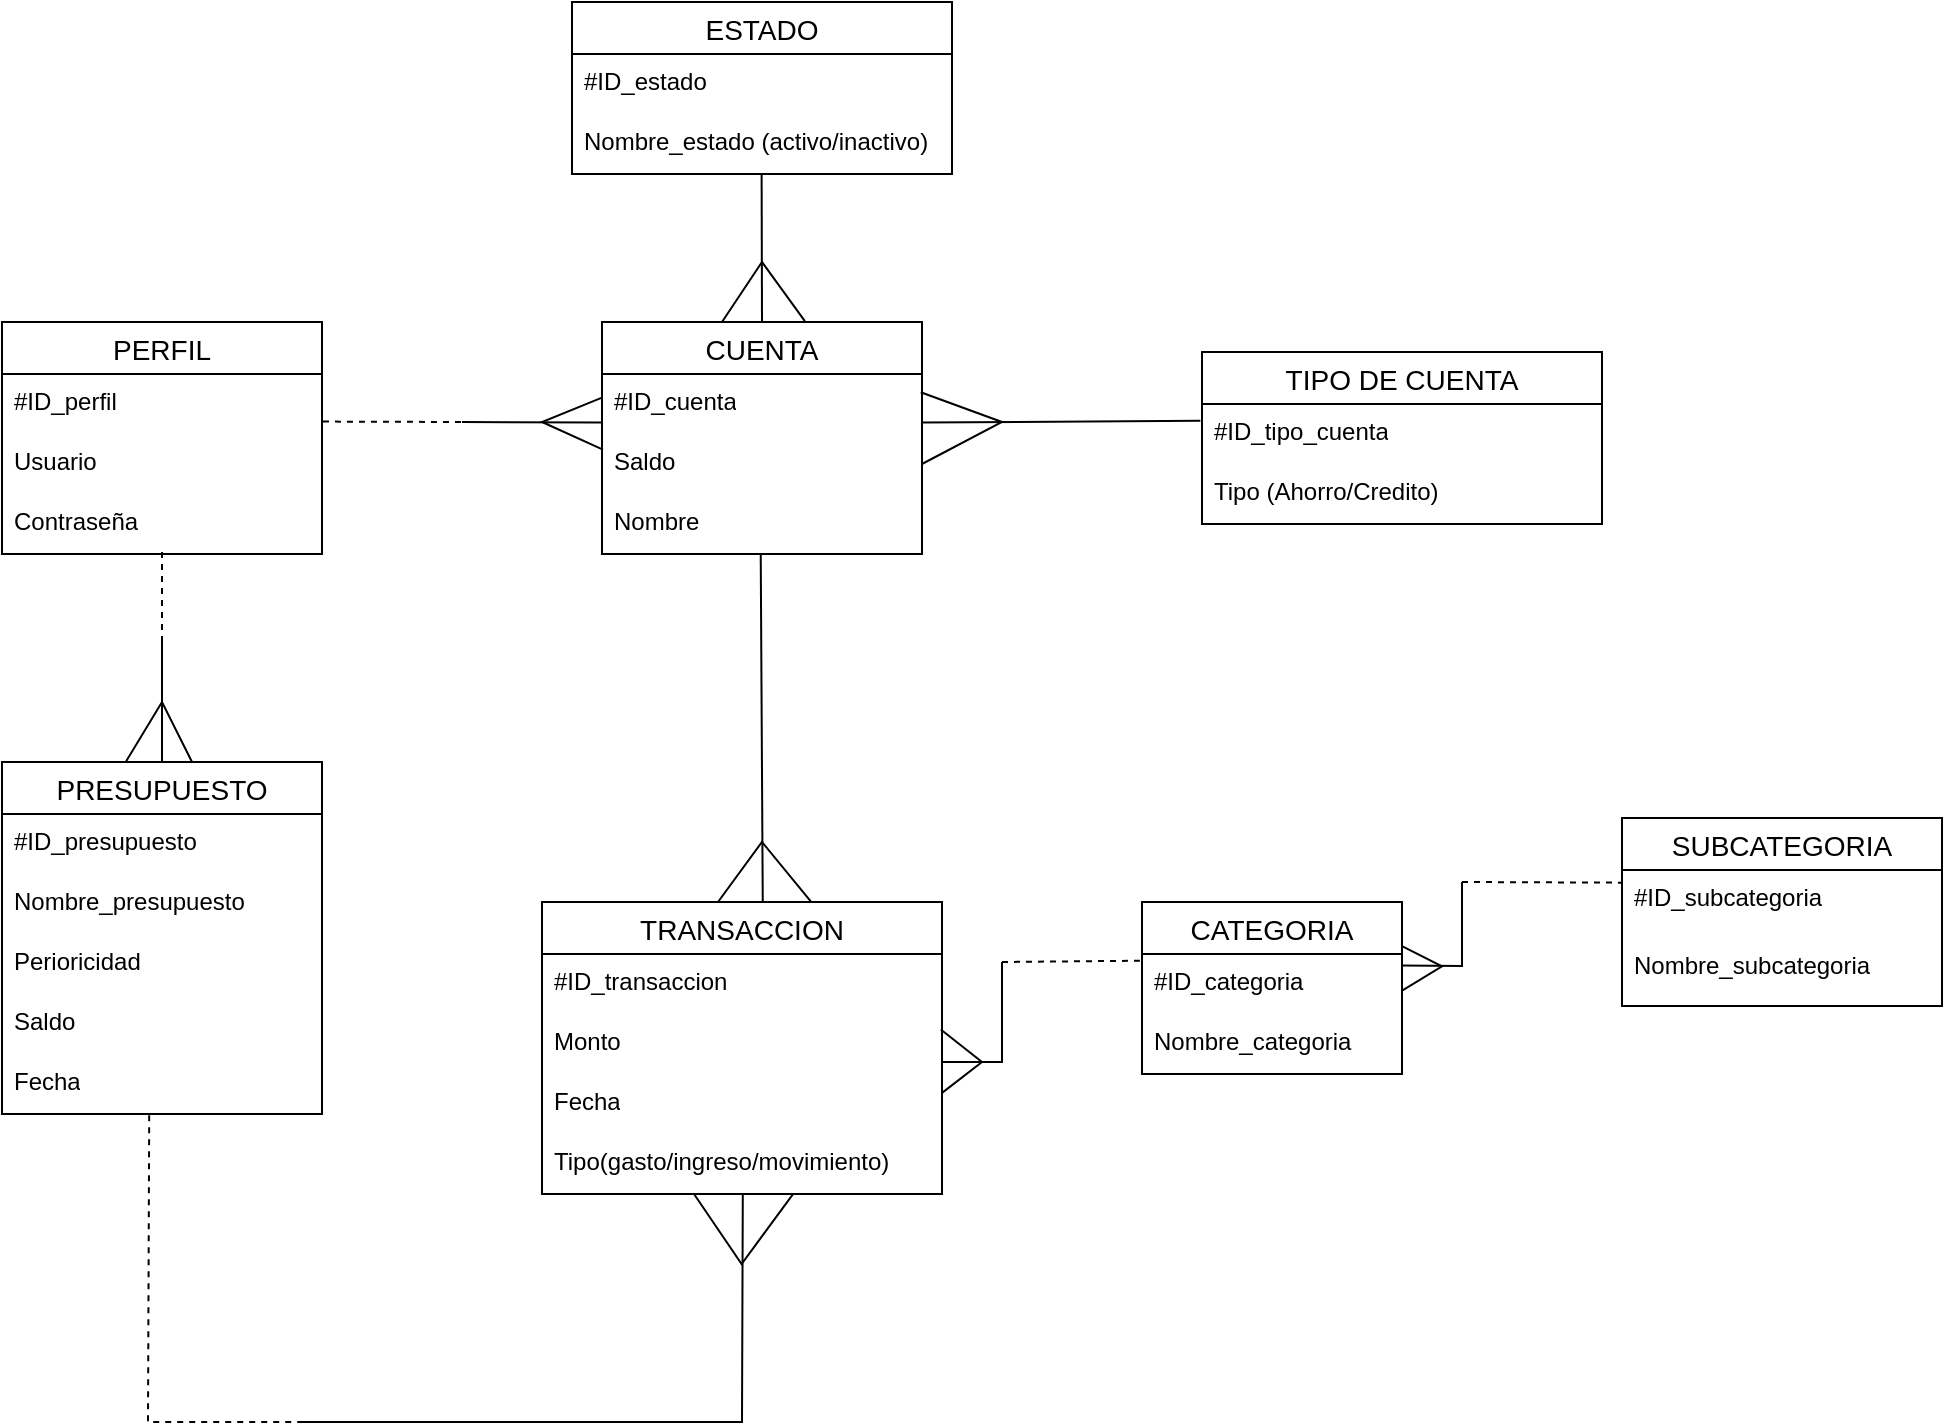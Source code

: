 <mxfile version="23.1.1" type="device">
  <diagram name="Página-1" id="vLyzbcs6eWX3FTS7ow10">
    <mxGraphModel dx="568" dy="682" grid="1" gridSize="10" guides="1" tooltips="1" connect="1" arrows="1" fold="1" page="1" pageScale="1" pageWidth="827" pageHeight="1169" math="0" shadow="0">
      <root>
        <mxCell id="0" />
        <mxCell id="1" parent="0" />
        <mxCell id="_f90sHQq_CAg2VSXKp69-1" value="PERFIL" style="swimlane;fontStyle=0;childLayout=stackLayout;horizontal=1;startSize=26;horizontalStack=0;resizeParent=1;resizeParentMax=0;resizeLast=0;collapsible=1;marginBottom=0;align=center;fontSize=14;fillColor=default;fillStyle=solid;" parent="1" vertex="1">
          <mxGeometry x="110" y="160" width="160" height="116" as="geometry" />
        </mxCell>
        <mxCell id="_f90sHQq_CAg2VSXKp69-3" value="#ID_perfil" style="text;strokeColor=none;fillColor=none;spacingLeft=4;spacingRight=4;overflow=hidden;rotatable=0;points=[[0,0.5],[1,0.5]];portConstraint=eastwest;fontSize=12;whiteSpace=wrap;html=1;" parent="_f90sHQq_CAg2VSXKp69-1" vertex="1">
          <mxGeometry y="26" width="160" height="30" as="geometry" />
        </mxCell>
        <mxCell id="_f90sHQq_CAg2VSXKp69-2" value="Usuario" style="text;strokeColor=none;fillColor=none;spacingLeft=4;spacingRight=4;overflow=hidden;rotatable=0;points=[[0,0.5],[1,0.5]];portConstraint=eastwest;fontSize=12;whiteSpace=wrap;html=1;" parent="_f90sHQq_CAg2VSXKp69-1" vertex="1">
          <mxGeometry y="56" width="160" height="30" as="geometry" />
        </mxCell>
        <mxCell id="pjNiDbdo3uzKNzegbZ7r-31" value="Contraseña" style="text;strokeColor=none;fillColor=none;spacingLeft=4;spacingRight=4;overflow=hidden;rotatable=0;points=[[0,0.5],[1,0.5]];portConstraint=eastwest;fontSize=12;whiteSpace=wrap;html=1;" vertex="1" parent="_f90sHQq_CAg2VSXKp69-1">
          <mxGeometry y="86" width="160" height="30" as="geometry" />
        </mxCell>
        <mxCell id="_f90sHQq_CAg2VSXKp69-5" value="CUENTA" style="swimlane;fontStyle=0;childLayout=stackLayout;horizontal=1;startSize=26;horizontalStack=0;resizeParent=1;resizeParentMax=0;resizeLast=0;collapsible=1;marginBottom=0;align=center;fontSize=14;" parent="1" vertex="1">
          <mxGeometry x="410" y="160" width="160" height="116" as="geometry" />
        </mxCell>
        <mxCell id="_f90sHQq_CAg2VSXKp69-6" value="#ID_cuenta" style="text;strokeColor=none;fillColor=none;spacingLeft=4;spacingRight=4;overflow=hidden;rotatable=0;points=[[0,0.5],[1,0.5]];portConstraint=eastwest;fontSize=12;whiteSpace=wrap;html=1;" parent="_f90sHQq_CAg2VSXKp69-5" vertex="1">
          <mxGeometry y="26" width="160" height="30" as="geometry" />
        </mxCell>
        <mxCell id="_f90sHQq_CAg2VSXKp69-8" value="Saldo" style="text;strokeColor=none;fillColor=none;spacingLeft=4;spacingRight=4;overflow=hidden;rotatable=0;points=[[0,0.5],[1,0.5]];portConstraint=eastwest;fontSize=12;whiteSpace=wrap;html=1;" parent="_f90sHQq_CAg2VSXKp69-5" vertex="1">
          <mxGeometry y="56" width="160" height="30" as="geometry" />
        </mxCell>
        <mxCell id="pjNiDbdo3uzKNzegbZ7r-2" value="" style="endArrow=none;html=1;rounded=0;entryX=0;entryY=0.393;entryDx=0;entryDy=0;entryPerimeter=0;exitX=0.003;exitY=0.26;exitDx=0;exitDy=0;exitPerimeter=0;" edge="1" parent="_f90sHQq_CAg2VSXKp69-5" source="_f90sHQq_CAg2VSXKp69-8" target="_f90sHQq_CAg2VSXKp69-6">
          <mxGeometry width="50" height="50" relative="1" as="geometry">
            <mxPoint x="-90" y="100" as="sourcePoint" />
            <mxPoint x="-40" y="50" as="targetPoint" />
            <Array as="points">
              <mxPoint x="-30" y="50" />
            </Array>
          </mxGeometry>
        </mxCell>
        <mxCell id="pjNiDbdo3uzKNzegbZ7r-9" value="" style="endArrow=none;html=1;rounded=0;exitX=1;exitY=0.5;exitDx=0;exitDy=0;entryX=0.996;entryY=0.304;entryDx=0;entryDy=0;entryPerimeter=0;" edge="1" parent="_f90sHQq_CAg2VSXKp69-5" source="_f90sHQq_CAg2VSXKp69-8" target="_f90sHQq_CAg2VSXKp69-6">
          <mxGeometry width="50" height="50" relative="1" as="geometry">
            <mxPoint x="180" y="70" as="sourcePoint" />
            <mxPoint x="230" y="20" as="targetPoint" />
            <Array as="points">
              <mxPoint x="200" y="50" />
            </Array>
          </mxGeometry>
        </mxCell>
        <mxCell id="pjNiDbdo3uzKNzegbZ7r-29" value="Nombre" style="text;strokeColor=none;fillColor=none;spacingLeft=4;spacingRight=4;overflow=hidden;rotatable=0;points=[[0,0.5],[1,0.5]];portConstraint=eastwest;fontSize=12;whiteSpace=wrap;html=1;" vertex="1" parent="_f90sHQq_CAg2VSXKp69-5">
          <mxGeometry y="86" width="160" height="30" as="geometry" />
        </mxCell>
        <mxCell id="_f90sHQq_CAg2VSXKp69-9" value="PRESUPUESTO" style="swimlane;fontStyle=0;childLayout=stackLayout;horizontal=1;startSize=26;horizontalStack=0;resizeParent=1;resizeParentMax=0;resizeLast=0;collapsible=1;marginBottom=0;align=center;fontSize=14;" parent="1" vertex="1">
          <mxGeometry x="110" y="380" width="160" height="176" as="geometry" />
        </mxCell>
        <mxCell id="_f90sHQq_CAg2VSXKp69-10" value="#ID_presupuesto" style="text;strokeColor=none;fillColor=none;spacingLeft=4;spacingRight=4;overflow=hidden;rotatable=0;points=[[0,0.5],[1,0.5]];portConstraint=eastwest;fontSize=12;whiteSpace=wrap;html=1;" parent="_f90sHQq_CAg2VSXKp69-9" vertex="1">
          <mxGeometry y="26" width="160" height="30" as="geometry" />
        </mxCell>
        <mxCell id="_f90sHQq_CAg2VSXKp69-11" value="Nombre_presupuesto" style="text;strokeColor=none;fillColor=none;spacingLeft=4;spacingRight=4;overflow=hidden;rotatable=0;points=[[0,0.5],[1,0.5]];portConstraint=eastwest;fontSize=12;whiteSpace=wrap;html=1;" parent="_f90sHQq_CAg2VSXKp69-9" vertex="1">
          <mxGeometry y="56" width="160" height="30" as="geometry" />
        </mxCell>
        <mxCell id="_f90sHQq_CAg2VSXKp69-39" value="Perioricidad" style="text;strokeColor=none;fillColor=none;spacingLeft=4;spacingRight=4;overflow=hidden;rotatable=0;points=[[0,0.5],[1,0.5]];portConstraint=eastwest;fontSize=12;whiteSpace=wrap;html=1;" parent="_f90sHQq_CAg2VSXKp69-9" vertex="1">
          <mxGeometry y="86" width="160" height="30" as="geometry" />
        </mxCell>
        <mxCell id="pjNiDbdo3uzKNzegbZ7r-28" value="Saldo" style="text;strokeColor=none;fillColor=none;spacingLeft=4;spacingRight=4;overflow=hidden;rotatable=0;points=[[0,0.5],[1,0.5]];portConstraint=eastwest;fontSize=12;whiteSpace=wrap;html=1;" vertex="1" parent="_f90sHQq_CAg2VSXKp69-9">
          <mxGeometry y="116" width="160" height="30" as="geometry" />
        </mxCell>
        <mxCell id="pjNiDbdo3uzKNzegbZ7r-34" value="Fecha" style="text;strokeColor=none;fillColor=none;spacingLeft=4;spacingRight=4;overflow=hidden;rotatable=0;points=[[0,0.5],[1,0.5]];portConstraint=eastwest;fontSize=12;whiteSpace=wrap;html=1;" vertex="1" parent="_f90sHQq_CAg2VSXKp69-9">
          <mxGeometry y="146" width="160" height="30" as="geometry" />
        </mxCell>
        <mxCell id="_f90sHQq_CAg2VSXKp69-16" value="TRANSACCION" style="swimlane;fontStyle=0;childLayout=stackLayout;horizontal=1;startSize=26;horizontalStack=0;resizeParent=1;resizeParentMax=0;resizeLast=0;collapsible=1;marginBottom=0;align=center;fontSize=14;fillColor=default;fillStyle=solid;" parent="1" vertex="1">
          <mxGeometry x="380" y="450" width="200" height="146" as="geometry" />
        </mxCell>
        <mxCell id="_f90sHQq_CAg2VSXKp69-17" value="#ID_transaccion" style="text;strokeColor=none;fillColor=none;spacingLeft=4;spacingRight=4;overflow=hidden;rotatable=0;points=[[0,0.5],[1,0.5]];portConstraint=eastwest;fontSize=12;whiteSpace=wrap;html=1;" parent="_f90sHQq_CAg2VSXKp69-16" vertex="1">
          <mxGeometry y="26" width="200" height="30" as="geometry" />
        </mxCell>
        <mxCell id="_f90sHQq_CAg2VSXKp69-19" value="Monto" style="text;strokeColor=none;fillColor=none;spacingLeft=4;spacingRight=4;overflow=hidden;rotatable=0;points=[[0,0.5],[1,0.5]];portConstraint=eastwest;fontSize=12;whiteSpace=wrap;html=1;" parent="_f90sHQq_CAg2VSXKp69-16" vertex="1">
          <mxGeometry y="56" width="200" height="30" as="geometry" />
        </mxCell>
        <mxCell id="_f90sHQq_CAg2VSXKp69-40" value="Fecha" style="text;strokeColor=none;fillColor=none;spacingLeft=4;spacingRight=4;overflow=hidden;rotatable=0;points=[[0,0.5],[1,0.5]];portConstraint=eastwest;fontSize=12;whiteSpace=wrap;html=1;" parent="_f90sHQq_CAg2VSXKp69-16" vertex="1">
          <mxGeometry y="86" width="200" height="30" as="geometry" />
        </mxCell>
        <mxCell id="pjNiDbdo3uzKNzegbZ7r-17" value="" style="endArrow=none;html=1;rounded=0;exitX=1.001;exitY=0.31;exitDx=0;exitDy=0;exitPerimeter=0;entryX=0.997;entryY=0.259;entryDx=0;entryDy=0;entryPerimeter=0;" edge="1" parent="_f90sHQq_CAg2VSXKp69-16" source="_f90sHQq_CAg2VSXKp69-40" target="_f90sHQq_CAg2VSXKp69-19">
          <mxGeometry width="50" height="50" relative="1" as="geometry">
            <mxPoint x="220" y="70" as="sourcePoint" />
            <mxPoint x="270" y="20" as="targetPoint" />
            <Array as="points">
              <mxPoint x="220" y="80" />
            </Array>
          </mxGeometry>
        </mxCell>
        <mxCell id="pjNiDbdo3uzKNzegbZ7r-30" value="Tipo(gasto/ingreso/movimiento)" style="text;strokeColor=none;fillColor=none;spacingLeft=4;spacingRight=4;overflow=hidden;rotatable=0;points=[[0,0.5],[1,0.5]];portConstraint=eastwest;fontSize=12;whiteSpace=wrap;html=1;" vertex="1" parent="_f90sHQq_CAg2VSXKp69-16">
          <mxGeometry y="116" width="200" height="30" as="geometry" />
        </mxCell>
        <mxCell id="_f90sHQq_CAg2VSXKp69-20" value="CATEGORIA" style="swimlane;fontStyle=0;childLayout=stackLayout;horizontal=1;startSize=26;horizontalStack=0;resizeParent=1;resizeParentMax=0;resizeLast=0;collapsible=1;marginBottom=0;align=center;fontSize=14;fillColor=default;fillStyle=solid;" parent="1" vertex="1">
          <mxGeometry x="680" y="450" width="130" height="86" as="geometry" />
        </mxCell>
        <mxCell id="_f90sHQq_CAg2VSXKp69-21" value="#ID_categoria" style="text;strokeColor=none;fillColor=none;spacingLeft=4;spacingRight=4;overflow=hidden;rotatable=0;points=[[0,0.5],[1,0.5]];portConstraint=eastwest;fontSize=12;whiteSpace=wrap;html=1;" parent="_f90sHQq_CAg2VSXKp69-20" vertex="1">
          <mxGeometry y="26" width="130" height="30" as="geometry" />
        </mxCell>
        <mxCell id="pjNiDbdo3uzKNzegbZ7r-42" value="Nombre_categoria" style="text;strokeColor=none;fillColor=none;spacingLeft=4;spacingRight=4;overflow=hidden;rotatable=0;points=[[0,0.5],[1,0.5]];portConstraint=eastwest;fontSize=12;whiteSpace=wrap;html=1;" vertex="1" parent="_f90sHQq_CAg2VSXKp69-20">
          <mxGeometry y="56" width="130" height="30" as="geometry" />
        </mxCell>
        <mxCell id="_f90sHQq_CAg2VSXKp69-34" value="TIPO DE CUENTA" style="swimlane;fontStyle=0;childLayout=stackLayout;horizontal=1;startSize=26;horizontalStack=0;resizeParent=1;resizeParentMax=0;resizeLast=0;collapsible=1;marginBottom=0;align=center;fontSize=14;fillColor=default;fillStyle=solid;" parent="1" vertex="1">
          <mxGeometry x="710" y="175" width="200" height="86" as="geometry" />
        </mxCell>
        <mxCell id="_f90sHQq_CAg2VSXKp69-35" value="#ID_tipo_cuenta" style="text;strokeColor=none;fillColor=none;spacingLeft=4;spacingRight=4;overflow=hidden;rotatable=0;points=[[0,0.5],[1,0.5]];portConstraint=eastwest;fontSize=12;whiteSpace=wrap;html=1;" parent="_f90sHQq_CAg2VSXKp69-34" vertex="1">
          <mxGeometry y="26" width="200" height="30" as="geometry" />
        </mxCell>
        <mxCell id="pjNiDbdo3uzKNzegbZ7r-41" value="Tipo (Ahorro/Credito)" style="text;strokeColor=none;fillColor=none;spacingLeft=4;spacingRight=4;overflow=hidden;rotatable=0;points=[[0,0.5],[1,0.5]];portConstraint=eastwest;fontSize=12;whiteSpace=wrap;html=1;" vertex="1" parent="_f90sHQq_CAg2VSXKp69-34">
          <mxGeometry y="56" width="200" height="30" as="geometry" />
        </mxCell>
        <mxCell id="pjNiDbdo3uzKNzegbZ7r-1" value="" style="endArrow=none;html=1;rounded=0;entryX=-0.002;entryY=0.807;entryDx=0;entryDy=0;entryPerimeter=0;" edge="1" parent="1" target="_f90sHQq_CAg2VSXKp69-6">
          <mxGeometry width="50" height="50" relative="1" as="geometry">
            <mxPoint x="340" y="210" as="sourcePoint" />
            <mxPoint x="230" y="140" as="targetPoint" />
          </mxGeometry>
        </mxCell>
        <mxCell id="pjNiDbdo3uzKNzegbZ7r-4" value="" style="endArrow=none;dashed=1;html=1;rounded=0;exitX=1.003;exitY=0.793;exitDx=0;exitDy=0;exitPerimeter=0;" edge="1" parent="1" source="_f90sHQq_CAg2VSXKp69-3">
          <mxGeometry width="50" height="50" relative="1" as="geometry">
            <mxPoint x="310" y="250" as="sourcePoint" />
            <mxPoint x="340" y="210" as="targetPoint" />
          </mxGeometry>
        </mxCell>
        <mxCell id="pjNiDbdo3uzKNzegbZ7r-5" value="" style="endArrow=none;dashed=1;html=1;rounded=0;entryX=0.5;entryY=0.967;entryDx=0;entryDy=0;entryPerimeter=0;" edge="1" parent="1" target="pjNiDbdo3uzKNzegbZ7r-31">
          <mxGeometry width="50" height="50" relative="1" as="geometry">
            <mxPoint x="190" y="320" as="sourcePoint" />
            <mxPoint x="190" y="280" as="targetPoint" />
          </mxGeometry>
        </mxCell>
        <mxCell id="pjNiDbdo3uzKNzegbZ7r-6" value="" style="endArrow=none;html=1;rounded=0;entryX=0.5;entryY=0;entryDx=0;entryDy=0;" edge="1" parent="1" target="_f90sHQq_CAg2VSXKp69-9">
          <mxGeometry width="50" height="50" relative="1" as="geometry">
            <mxPoint x="190" y="320" as="sourcePoint" />
            <mxPoint x="290" y="270" as="targetPoint" />
          </mxGeometry>
        </mxCell>
        <mxCell id="pjNiDbdo3uzKNzegbZ7r-7" value="" style="endArrow=none;html=1;rounded=0;exitX=0.388;exitY=-0.002;exitDx=0;exitDy=0;exitPerimeter=0;entryX=0.595;entryY=0.002;entryDx=0;entryDy=0;entryPerimeter=0;" edge="1" parent="1" source="_f90sHQq_CAg2VSXKp69-9" target="_f90sHQq_CAg2VSXKp69-9">
          <mxGeometry width="50" height="50" relative="1" as="geometry">
            <mxPoint x="240" y="320" as="sourcePoint" />
            <mxPoint x="290" y="270" as="targetPoint" />
            <Array as="points">
              <mxPoint x="190" y="350" />
            </Array>
          </mxGeometry>
        </mxCell>
        <mxCell id="pjNiDbdo3uzKNzegbZ7r-8" value="" style="endArrow=none;html=1;rounded=0;entryX=-0.004;entryY=0.28;entryDx=0;entryDy=0;exitX=1.001;exitY=0.81;exitDx=0;exitDy=0;exitPerimeter=0;entryPerimeter=0;" edge="1" parent="1" source="_f90sHQq_CAg2VSXKp69-6" target="_f90sHQq_CAg2VSXKp69-35">
          <mxGeometry width="50" height="50" relative="1" as="geometry">
            <mxPoint x="590" y="230" as="sourcePoint" />
            <mxPoint x="640" y="180" as="targetPoint" />
          </mxGeometry>
        </mxCell>
        <mxCell id="pjNiDbdo3uzKNzegbZ7r-10" value="SUBCATEGORIA" style="swimlane;fontStyle=0;childLayout=stackLayout;horizontal=1;startSize=26;horizontalStack=0;resizeParent=1;resizeParentMax=0;resizeLast=0;collapsible=1;marginBottom=0;align=center;fontSize=14;fillColor=default;fillStyle=solid;" vertex="1" parent="1">
          <mxGeometry x="920" y="408" width="160" height="94" as="geometry" />
        </mxCell>
        <mxCell id="pjNiDbdo3uzKNzegbZ7r-11" value="#ID_subcategoria" style="text;strokeColor=none;fillColor=none;spacingLeft=4;spacingRight=4;overflow=hidden;rotatable=0;points=[[0,0.5],[1,0.5]];portConstraint=eastwest;fontSize=12;whiteSpace=wrap;html=1;" vertex="1" parent="pjNiDbdo3uzKNzegbZ7r-10">
          <mxGeometry y="26" width="160" height="34" as="geometry" />
        </mxCell>
        <mxCell id="pjNiDbdo3uzKNzegbZ7r-43" value="Nombre_subcategoria" style="text;strokeColor=none;fillColor=none;spacingLeft=4;spacingRight=4;overflow=hidden;rotatable=0;points=[[0,0.5],[1,0.5]];portConstraint=eastwest;fontSize=12;whiteSpace=wrap;html=1;" vertex="1" parent="pjNiDbdo3uzKNzegbZ7r-10">
          <mxGeometry y="60" width="160" height="34" as="geometry" />
        </mxCell>
        <mxCell id="pjNiDbdo3uzKNzegbZ7r-16" value="" style="endArrow=none;html=1;rounded=0;" edge="1" parent="1">
          <mxGeometry width="50" height="50" relative="1" as="geometry">
            <mxPoint x="580" y="530" as="sourcePoint" />
            <mxPoint x="610" y="480" as="targetPoint" />
            <Array as="points">
              <mxPoint x="610" y="530" />
            </Array>
          </mxGeometry>
        </mxCell>
        <mxCell id="pjNiDbdo3uzKNzegbZ7r-18" value="" style="endArrow=none;dashed=1;html=1;rounded=0;entryX=-0.008;entryY=0.112;entryDx=0;entryDy=0;entryPerimeter=0;" edge="1" parent="1" target="_f90sHQq_CAg2VSXKp69-21">
          <mxGeometry width="50" height="50" relative="1" as="geometry">
            <mxPoint x="610" y="480" as="sourcePoint" />
            <mxPoint x="640" y="466" as="targetPoint" />
          </mxGeometry>
        </mxCell>
        <mxCell id="pjNiDbdo3uzKNzegbZ7r-20" value="" style="endArrow=none;html=1;rounded=0;exitX=0.997;exitY=0.193;exitDx=0;exitDy=0;exitPerimeter=0;" edge="1" parent="1" source="_f90sHQq_CAg2VSXKp69-21">
          <mxGeometry width="50" height="50" relative="1" as="geometry">
            <mxPoint x="840" y="470" as="sourcePoint" />
            <mxPoint x="840" y="440" as="targetPoint" />
            <Array as="points">
              <mxPoint x="840" y="482" />
            </Array>
          </mxGeometry>
        </mxCell>
        <mxCell id="pjNiDbdo3uzKNzegbZ7r-19" value="" style="endArrow=none;html=1;rounded=0;exitX=1.002;exitY=0.606;exitDx=0;exitDy=0;exitPerimeter=0;entryX=1;entryY=0.354;entryDx=0;entryDy=0;entryPerimeter=0;" edge="1" parent="1" source="_f90sHQq_CAg2VSXKp69-21">
          <mxGeometry width="50" height="50" relative="1" as="geometry">
            <mxPoint x="810.39" y="496.0" as="sourcePoint" />
            <mxPoint x="810" y="472.034" as="targetPoint" />
            <Array as="points">
              <mxPoint x="830" y="482.21" />
            </Array>
          </mxGeometry>
        </mxCell>
        <mxCell id="pjNiDbdo3uzKNzegbZ7r-21" value="" style="endArrow=none;dashed=1;html=1;rounded=0;entryX=0.002;entryY=0.186;entryDx=0;entryDy=0;entryPerimeter=0;" edge="1" parent="1" target="pjNiDbdo3uzKNzegbZ7r-11">
          <mxGeometry width="50" height="50" relative="1" as="geometry">
            <mxPoint x="840" y="440" as="sourcePoint" />
            <mxPoint x="940" y="390" as="targetPoint" />
          </mxGeometry>
        </mxCell>
        <mxCell id="pjNiDbdo3uzKNzegbZ7r-22" value="" style="endArrow=none;html=1;rounded=0;entryX=0.496;entryY=0.988;entryDx=0;entryDy=0;entryPerimeter=0;exitX=0.581;exitY=-0.002;exitDx=0;exitDy=0;exitPerimeter=0;" edge="1" parent="1" target="pjNiDbdo3uzKNzegbZ7r-29">
          <mxGeometry width="50" height="50" relative="1" as="geometry">
            <mxPoint x="490.38" y="449.998" as="sourcePoint" />
            <mxPoint x="489.62" y="247.94" as="targetPoint" />
          </mxGeometry>
        </mxCell>
        <mxCell id="pjNiDbdo3uzKNzegbZ7r-23" value="" style="endArrow=none;html=1;rounded=0;exitX=0.467;exitY=0.011;exitDx=0;exitDy=0;exitPerimeter=0;entryX=0.674;entryY=0.001;entryDx=0;entryDy=0;entryPerimeter=0;" edge="1" parent="1" target="_f90sHQq_CAg2VSXKp69-16">
          <mxGeometry width="50" height="50" relative="1" as="geometry">
            <mxPoint x="468" y="449.996" as="sourcePoint" />
            <mxPoint x="512" y="448.604" as="targetPoint" />
            <Array as="points">
              <mxPoint x="490" y="420" />
            </Array>
          </mxGeometry>
        </mxCell>
        <mxCell id="pjNiDbdo3uzKNzegbZ7r-24" value="" style="endArrow=none;html=1;rounded=0;entryX=0.502;entryY=1.008;entryDx=0;entryDy=0;entryPerimeter=0;" edge="1" parent="1" target="pjNiDbdo3uzKNzegbZ7r-30">
          <mxGeometry width="50" height="50" relative="1" as="geometry">
            <mxPoint x="260" y="710" as="sourcePoint" />
            <mxPoint x="480" y="570" as="targetPoint" />
            <Array as="points">
              <mxPoint x="290" y="710" />
              <mxPoint x="480" y="710" />
            </Array>
          </mxGeometry>
        </mxCell>
        <mxCell id="pjNiDbdo3uzKNzegbZ7r-26" value="" style="endArrow=none;dashed=1;html=1;rounded=0;exitX=0.46;exitY=1.02;exitDx=0;exitDy=0;exitPerimeter=0;" edge="1" parent="1" source="pjNiDbdo3uzKNzegbZ7r-34">
          <mxGeometry width="50" height="50" relative="1" as="geometry">
            <mxPoint x="183" y="530" as="sourcePoint" />
            <mxPoint x="260" y="710" as="targetPoint" />
            <Array as="points">
              <mxPoint x="183" y="710" />
            </Array>
          </mxGeometry>
        </mxCell>
        <mxCell id="pjNiDbdo3uzKNzegbZ7r-27" value="" style="endArrow=none;html=1;rounded=0;exitX=0.381;exitY=0.967;exitDx=0;exitDy=0;exitPerimeter=0;entryX=0.628;entryY=0.997;entryDx=0;entryDy=0;entryPerimeter=0;" edge="1" parent="1" target="pjNiDbdo3uzKNzegbZ7r-30">
          <mxGeometry width="50" height="50" relative="1" as="geometry">
            <mxPoint x="456.0" y="596" as="sourcePoint" />
            <mxPoint x="504.0" y="597.71" as="targetPoint" />
            <Array as="points">
              <mxPoint x="479.8" y="630.99" />
            </Array>
          </mxGeometry>
        </mxCell>
        <mxCell id="pjNiDbdo3uzKNzegbZ7r-35" value="ESTADO" style="swimlane;fontStyle=0;childLayout=stackLayout;horizontal=1;startSize=26;horizontalStack=0;resizeParent=1;resizeParentMax=0;resizeLast=0;collapsible=1;marginBottom=0;align=center;fontSize=14;fillColor=default;fillStyle=solid;" vertex="1" parent="1">
          <mxGeometry x="395" width="190" height="86" as="geometry" />
        </mxCell>
        <mxCell id="pjNiDbdo3uzKNzegbZ7r-36" value="#ID_estado" style="text;strokeColor=none;fillColor=none;spacingLeft=4;spacingRight=4;overflow=hidden;rotatable=0;points=[[0,0.5],[1,0.5]];portConstraint=eastwest;fontSize=12;whiteSpace=wrap;html=1;" vertex="1" parent="pjNiDbdo3uzKNzegbZ7r-35">
          <mxGeometry y="26" width="190" height="30" as="geometry" />
        </mxCell>
        <mxCell id="pjNiDbdo3uzKNzegbZ7r-37" value="Nombre_estado (activo/inactivo)" style="text;strokeColor=none;fillColor=none;spacingLeft=4;spacingRight=4;overflow=hidden;rotatable=0;points=[[0,0.5],[1,0.5]];portConstraint=eastwest;fontSize=12;whiteSpace=wrap;html=1;" vertex="1" parent="pjNiDbdo3uzKNzegbZ7r-35">
          <mxGeometry y="56" width="190" height="30" as="geometry" />
        </mxCell>
        <mxCell id="pjNiDbdo3uzKNzegbZ7r-38" value="" style="endArrow=none;html=1;rounded=0;exitX=0.5;exitY=0;exitDx=0;exitDy=0;entryX=0.499;entryY=1.005;entryDx=0;entryDy=0;entryPerimeter=0;" edge="1" parent="1" source="_f90sHQq_CAg2VSXKp69-5" target="pjNiDbdo3uzKNzegbZ7r-37">
          <mxGeometry width="50" height="50" relative="1" as="geometry">
            <mxPoint x="520" y="120" as="sourcePoint" />
            <mxPoint x="570" y="70" as="targetPoint" />
          </mxGeometry>
        </mxCell>
        <mxCell id="pjNiDbdo3uzKNzegbZ7r-40" value="" style="endArrow=none;html=1;rounded=0;entryX=0.634;entryY=-0.004;entryDx=0;entryDy=0;entryPerimeter=0;" edge="1" parent="1" target="_f90sHQq_CAg2VSXKp69-5">
          <mxGeometry width="50" height="50" relative="1" as="geometry">
            <mxPoint x="470" y="160" as="sourcePoint" />
            <mxPoint x="520" y="110" as="targetPoint" />
            <Array as="points">
              <mxPoint x="490" y="130" />
            </Array>
          </mxGeometry>
        </mxCell>
      </root>
    </mxGraphModel>
  </diagram>
</mxfile>
